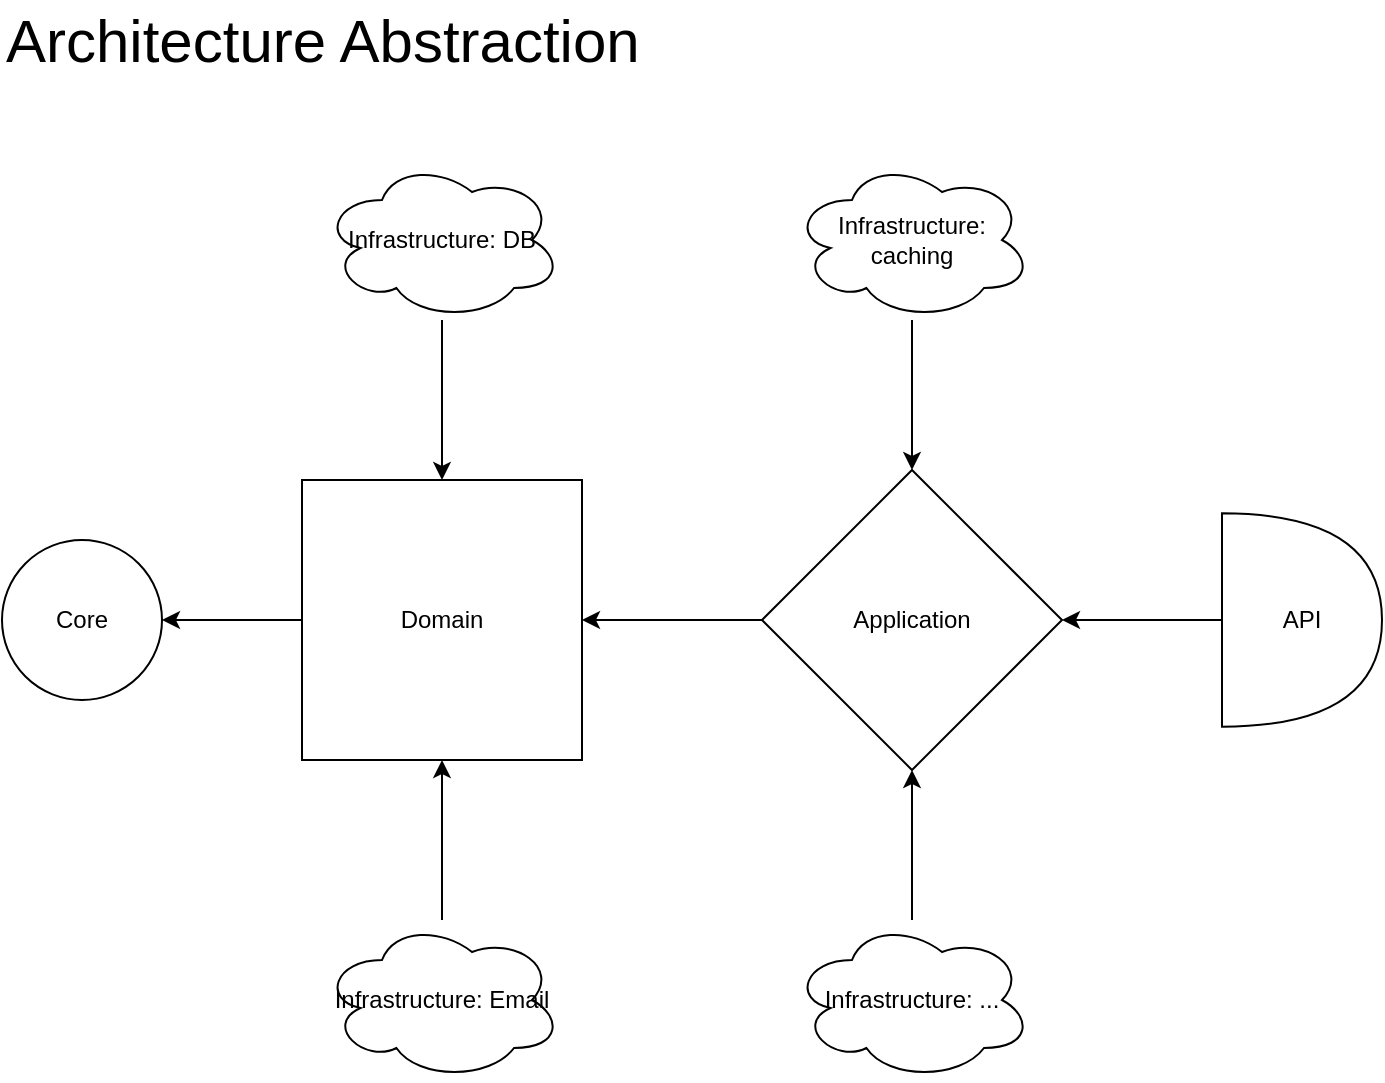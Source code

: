 ﻿<mxfile version="20.5.3" type="embed"><diagram id="duONpv_0X4GnxWEl5wDT" name="Page-1"><mxGraphModel dx="693" dy="643" grid="1" gridSize="10" guides="1" tooltips="1" connect="1" arrows="1" fold="1" page="1" pageScale="1" pageWidth="850" pageHeight="1100" math="0" shadow="0"><root><mxCell id="0"/><mxCell id="1" parent="0"/><mxCell id="2" value="Core" style="ellipse;whiteSpace=wrap;html=1;aspect=fixed;" vertex="1" parent="1"><mxGeometry x="80" y="470" width="80" height="80" as="geometry"/></mxCell><mxCell id="4" style="edgeStyle=orthogonalEdgeStyle;rounded=0;orthogonalLoop=1;jettySize=auto;html=1;" edge="1" parent="1" source="3" target="2"><mxGeometry relative="1" as="geometry"/></mxCell><mxCell id="3" value="Domain" style="whiteSpace=wrap;html=1;aspect=fixed;" vertex="1" parent="1"><mxGeometry x="230" y="440" width="140" height="140" as="geometry"/></mxCell><mxCell id="6" style="edgeStyle=orthogonalEdgeStyle;rounded=0;orthogonalLoop=1;jettySize=auto;html=1;" edge="1" parent="1" source="5" target="3"><mxGeometry relative="1" as="geometry"/></mxCell><mxCell id="5" value="Application" style="rhombus;whiteSpace=wrap;html=1;" vertex="1" parent="1"><mxGeometry x="460" y="435" width="150" height="150" as="geometry"/></mxCell><mxCell id="11" style="edgeStyle=orthogonalEdgeStyle;rounded=0;orthogonalLoop=1;jettySize=auto;html=1;" edge="1" parent="1" source="7" target="3"><mxGeometry relative="1" as="geometry"/></mxCell><mxCell id="7" value="Infrastructure: DB" style="ellipse;shape=cloud;whiteSpace=wrap;html=1;" vertex="1" parent="1"><mxGeometry x="240" y="280" width="120" height="80" as="geometry"/></mxCell><mxCell id="10" style="edgeStyle=orthogonalEdgeStyle;rounded=0;orthogonalLoop=1;jettySize=auto;html=1;" edge="1" parent="1" source="9" target="3"><mxGeometry relative="1" as="geometry"/></mxCell><mxCell id="9" value="Infrastructure: Email" style="ellipse;shape=cloud;whiteSpace=wrap;html=1;" vertex="1" parent="1"><mxGeometry x="240" y="660" width="120" height="80" as="geometry"/></mxCell><mxCell id="14" style="edgeStyle=orthogonalEdgeStyle;rounded=0;orthogonalLoop=1;jettySize=auto;html=1;entryX=0.5;entryY=0;entryDx=0;entryDy=0;" edge="1" parent="1" source="12" target="5"><mxGeometry relative="1" as="geometry"/></mxCell><mxCell id="12" value="Infrastructure: caching" style="ellipse;shape=cloud;whiteSpace=wrap;html=1;" vertex="1" parent="1"><mxGeometry x="475" y="280" width="120" height="80" as="geometry"/></mxCell><mxCell id="15" style="edgeStyle=orthogonalEdgeStyle;rounded=0;orthogonalLoop=1;jettySize=auto;html=1;" edge="1" parent="1" source="13" target="5"><mxGeometry relative="1" as="geometry"/></mxCell><mxCell id="13" value="Infrastructure: ..." style="ellipse;shape=cloud;whiteSpace=wrap;html=1;" vertex="1" parent="1"><mxGeometry x="475" y="660" width="120" height="80" as="geometry"/></mxCell><mxCell id="18" style="edgeStyle=orthogonalEdgeStyle;rounded=0;orthogonalLoop=1;jettySize=auto;html=1;" edge="1" parent="1" source="17" target="5"><mxGeometry relative="1" as="geometry"/></mxCell><mxCell id="17" value="API" style="shape=or;whiteSpace=wrap;html=1;" vertex="1" parent="1"><mxGeometry x="690" y="456.67" width="80" height="106.67" as="geometry"/></mxCell><mxCell id="19" value="Architecture Abstraction" style="text;html=1;strokeColor=none;fillColor=none;align=left;verticalAlign=middle;whiteSpace=wrap;rounded=0;strokeWidth=1;fontSize=30;" vertex="1" parent="1"><mxGeometry x="80" y="200" width="330" height="40" as="geometry"/></mxCell></root></mxGraphModel></diagram></mxfile>